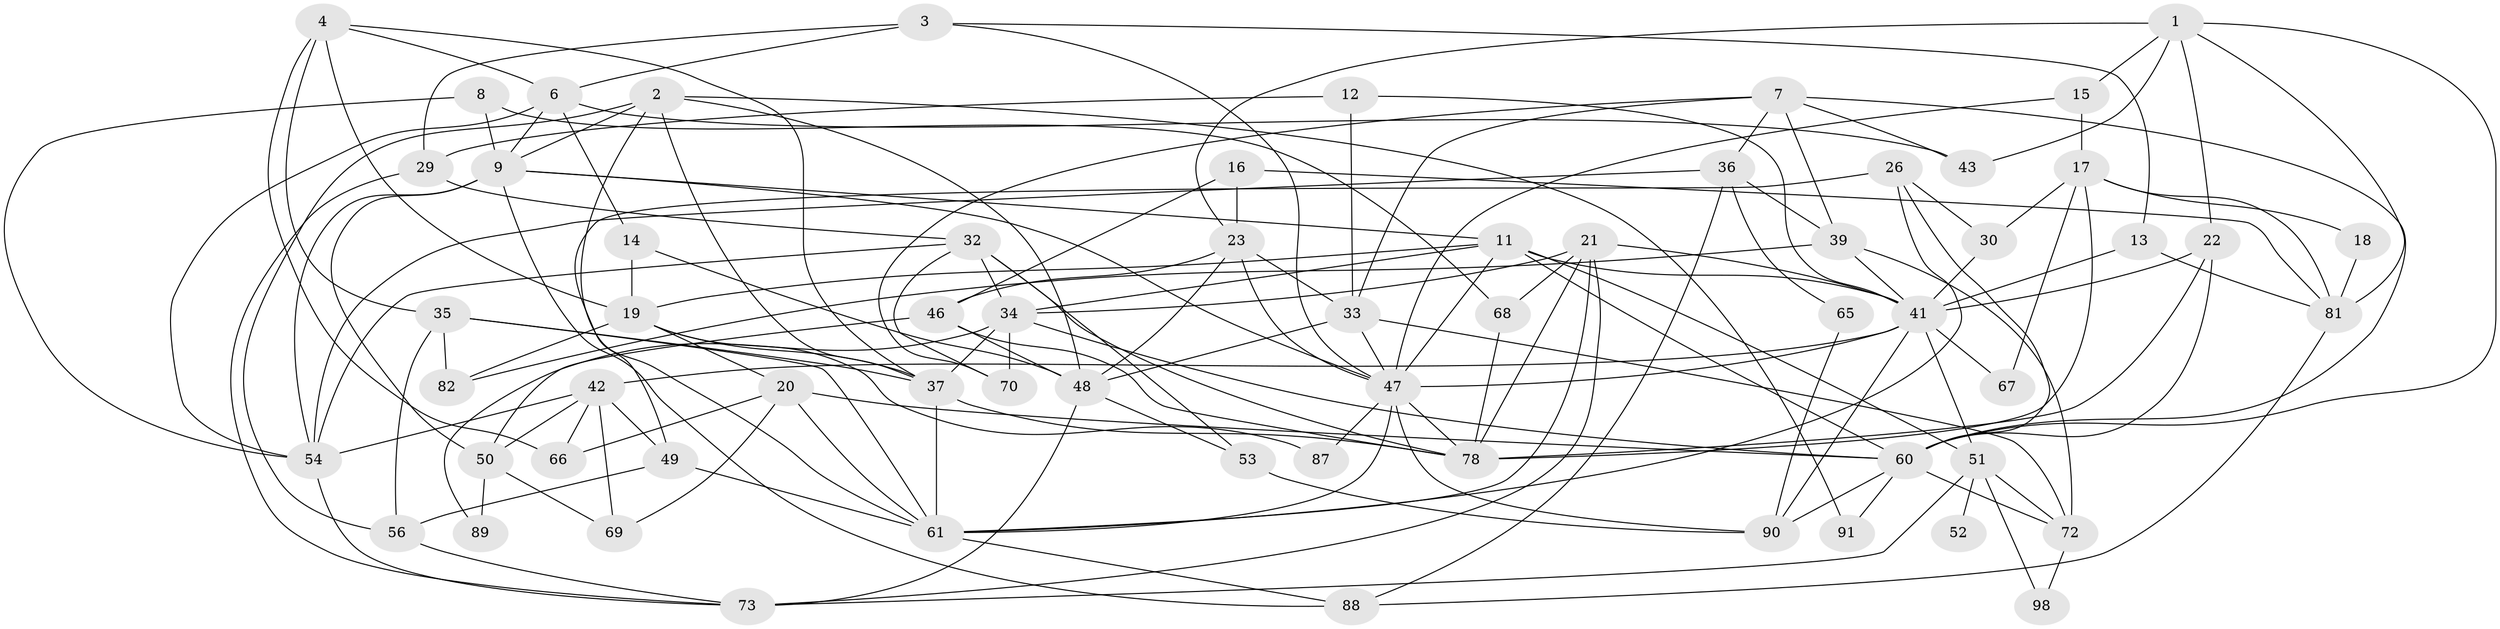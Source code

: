 // original degree distribution, {3: 0.36363636363636365, 5: 0.13131313131313133, 4: 0.21212121212121213, 2: 0.1111111111111111, 6: 0.12121212121212122, 7: 0.030303030303030304, 8: 0.030303030303030304}
// Generated by graph-tools (version 1.1) at 2025/41/03/06/25 10:41:56]
// undirected, 63 vertices, 154 edges
graph export_dot {
graph [start="1"]
  node [color=gray90,style=filled];
  1 [super="+97"];
  2 [super="+5"];
  3 [super="+45"];
  4 [super="+10"];
  6 [super="+25"];
  7 [super="+38"];
  8;
  9 [super="+80"];
  11 [super="+44"];
  12;
  13;
  14 [super="+28"];
  15;
  16;
  17 [super="+27"];
  18;
  19 [super="+86"];
  20 [super="+31"];
  21 [super="+94"];
  22;
  23 [super="+24"];
  26;
  29;
  30;
  32 [super="+71"];
  33 [super="+63"];
  34 [super="+40"];
  35;
  36 [super="+95"];
  37 [super="+79"];
  39 [super="+93"];
  41 [super="+62"];
  42 [super="+64"];
  43 [super="+55"];
  46 [super="+92"];
  47 [super="+59"];
  48 [super="+75"];
  49;
  50 [super="+85"];
  51 [super="+58"];
  52;
  53;
  54 [super="+57"];
  56 [super="+74"];
  60 [super="+77"];
  61 [super="+76"];
  65;
  66;
  67;
  68;
  69;
  70;
  72;
  73 [super="+83"];
  78 [super="+99"];
  81 [super="+84"];
  82;
  87;
  88;
  89;
  90 [super="+96"];
  91;
  98;
  1 -- 22;
  1 -- 23;
  1 -- 81;
  1 -- 43;
  1 -- 15;
  1 -- 60;
  2 -- 48;
  2 -- 56;
  2 -- 91;
  2 -- 61;
  2 -- 9;
  2 -- 37;
  3 -- 13;
  3 -- 29;
  3 -- 47;
  3 -- 6;
  4 -- 6;
  4 -- 37;
  4 -- 35;
  4 -- 66;
  4 -- 19;
  6 -- 14;
  6 -- 43;
  6 -- 9;
  6 -- 54;
  7 -- 33;
  7 -- 70;
  7 -- 43;
  7 -- 36;
  7 -- 39;
  7 -- 60;
  8 -- 9;
  8 -- 68;
  8 -- 54;
  9 -- 54;
  9 -- 88;
  9 -- 50 [weight=2];
  9 -- 47;
  9 -- 11;
  11 -- 19;
  11 -- 41;
  11 -- 47;
  11 -- 34;
  11 -- 51;
  11 -- 60;
  12 -- 33;
  12 -- 29;
  12 -- 41;
  13 -- 81;
  13 -- 41;
  14 -- 19;
  14 -- 48;
  15 -- 47;
  15 -- 17;
  16 -- 81;
  16 -- 23;
  16 -- 46;
  17 -- 30;
  17 -- 18;
  17 -- 81;
  17 -- 78;
  17 -- 67;
  18 -- 81;
  19 -- 82;
  19 -- 20 [weight=2];
  19 -- 37;
  19 -- 87;
  20 -- 61;
  20 -- 66;
  20 -- 69;
  20 -- 60;
  21 -- 34;
  21 -- 41;
  21 -- 78;
  21 -- 73;
  21 -- 61;
  21 -- 68;
  22 -- 78;
  22 -- 41;
  22 -- 60;
  23 -- 33;
  23 -- 48;
  23 -- 47;
  23 -- 46;
  26 -- 49;
  26 -- 60;
  26 -- 30;
  26 -- 61;
  29 -- 32;
  29 -- 73;
  30 -- 41;
  32 -- 53;
  32 -- 70;
  32 -- 54;
  32 -- 34;
  32 -- 78;
  33 -- 72;
  33 -- 47;
  33 -- 48;
  34 -- 37;
  34 -- 70;
  34 -- 89;
  34 -- 60;
  35 -- 37 [weight=2];
  35 -- 82;
  35 -- 61;
  35 -- 56;
  36 -- 54;
  36 -- 88;
  36 -- 65;
  36 -- 39;
  37 -- 61;
  37 -- 78;
  39 -- 82;
  39 -- 72;
  39 -- 41;
  41 -- 51;
  41 -- 90;
  41 -- 42;
  41 -- 67;
  41 -- 47;
  42 -- 54;
  42 -- 49;
  42 -- 66;
  42 -- 69;
  42 -- 50;
  46 -- 78;
  46 -- 48;
  46 -- 50;
  47 -- 78 [weight=2];
  47 -- 87;
  47 -- 90;
  47 -- 61;
  48 -- 53;
  48 -- 73;
  49 -- 56;
  49 -- 61;
  50 -- 69;
  50 -- 89;
  51 -- 73;
  51 -- 52 [weight=2];
  51 -- 72 [weight=2];
  51 -- 98;
  53 -- 90;
  54 -- 73;
  56 -- 73;
  60 -- 72;
  60 -- 90;
  60 -- 91;
  61 -- 88;
  65 -- 90;
  68 -- 78;
  72 -- 98;
  81 -- 88;
}
